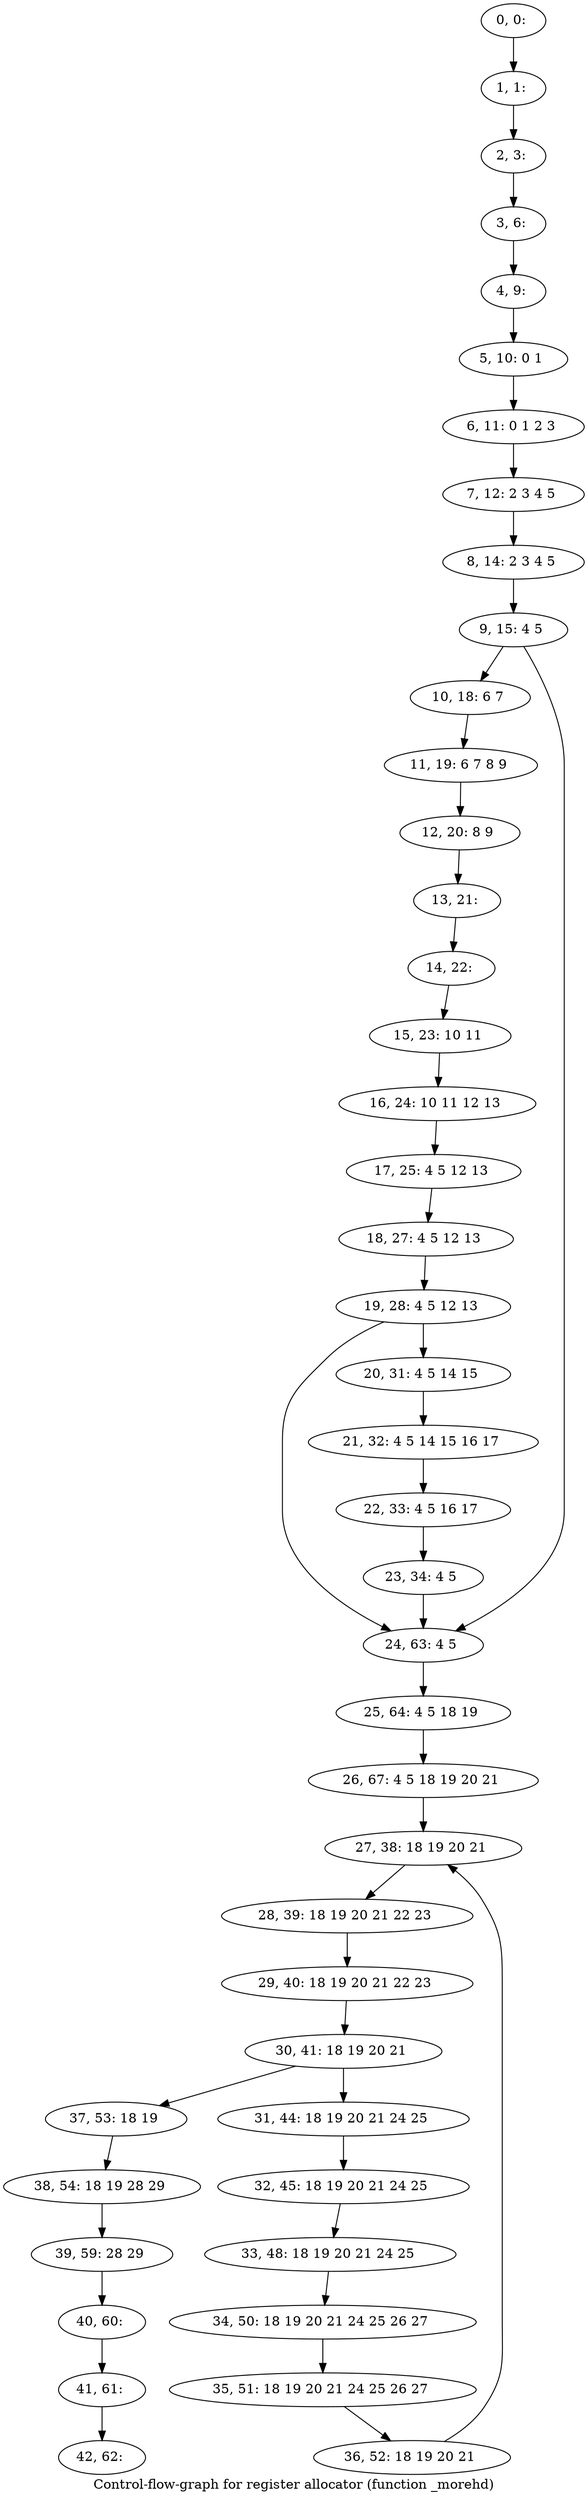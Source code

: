digraph G {
graph [label="Control-flow-graph for register allocator (function _morehd)"]
0[label="0, 0: "];
1[label="1, 1: "];
2[label="2, 3: "];
3[label="3, 6: "];
4[label="4, 9: "];
5[label="5, 10: 0 1 "];
6[label="6, 11: 0 1 2 3 "];
7[label="7, 12: 2 3 4 5 "];
8[label="8, 14: 2 3 4 5 "];
9[label="9, 15: 4 5 "];
10[label="10, 18: 6 7 "];
11[label="11, 19: 6 7 8 9 "];
12[label="12, 20: 8 9 "];
13[label="13, 21: "];
14[label="14, 22: "];
15[label="15, 23: 10 11 "];
16[label="16, 24: 10 11 12 13 "];
17[label="17, 25: 4 5 12 13 "];
18[label="18, 27: 4 5 12 13 "];
19[label="19, 28: 4 5 12 13 "];
20[label="20, 31: 4 5 14 15 "];
21[label="21, 32: 4 5 14 15 16 17 "];
22[label="22, 33: 4 5 16 17 "];
23[label="23, 34: 4 5 "];
24[label="24, 63: 4 5 "];
25[label="25, 64: 4 5 18 19 "];
26[label="26, 67: 4 5 18 19 20 21 "];
27[label="27, 38: 18 19 20 21 "];
28[label="28, 39: 18 19 20 21 22 23 "];
29[label="29, 40: 18 19 20 21 22 23 "];
30[label="30, 41: 18 19 20 21 "];
31[label="31, 44: 18 19 20 21 24 25 "];
32[label="32, 45: 18 19 20 21 24 25 "];
33[label="33, 48: 18 19 20 21 24 25 "];
34[label="34, 50: 18 19 20 21 24 25 26 27 "];
35[label="35, 51: 18 19 20 21 24 25 26 27 "];
36[label="36, 52: 18 19 20 21 "];
37[label="37, 53: 18 19 "];
38[label="38, 54: 18 19 28 29 "];
39[label="39, 59: 28 29 "];
40[label="40, 60: "];
41[label="41, 61: "];
42[label="42, 62: "];
0->1 ;
1->2 ;
2->3 ;
3->4 ;
4->5 ;
5->6 ;
6->7 ;
7->8 ;
8->9 ;
9->10 ;
9->24 ;
10->11 ;
11->12 ;
12->13 ;
13->14 ;
14->15 ;
15->16 ;
16->17 ;
17->18 ;
18->19 ;
19->20 ;
19->24 ;
20->21 ;
21->22 ;
22->23 ;
23->24 ;
24->25 ;
25->26 ;
26->27 ;
27->28 ;
28->29 ;
29->30 ;
30->31 ;
30->37 ;
31->32 ;
32->33 ;
33->34 ;
34->35 ;
35->36 ;
36->27 ;
37->38 ;
38->39 ;
39->40 ;
40->41 ;
41->42 ;
}
